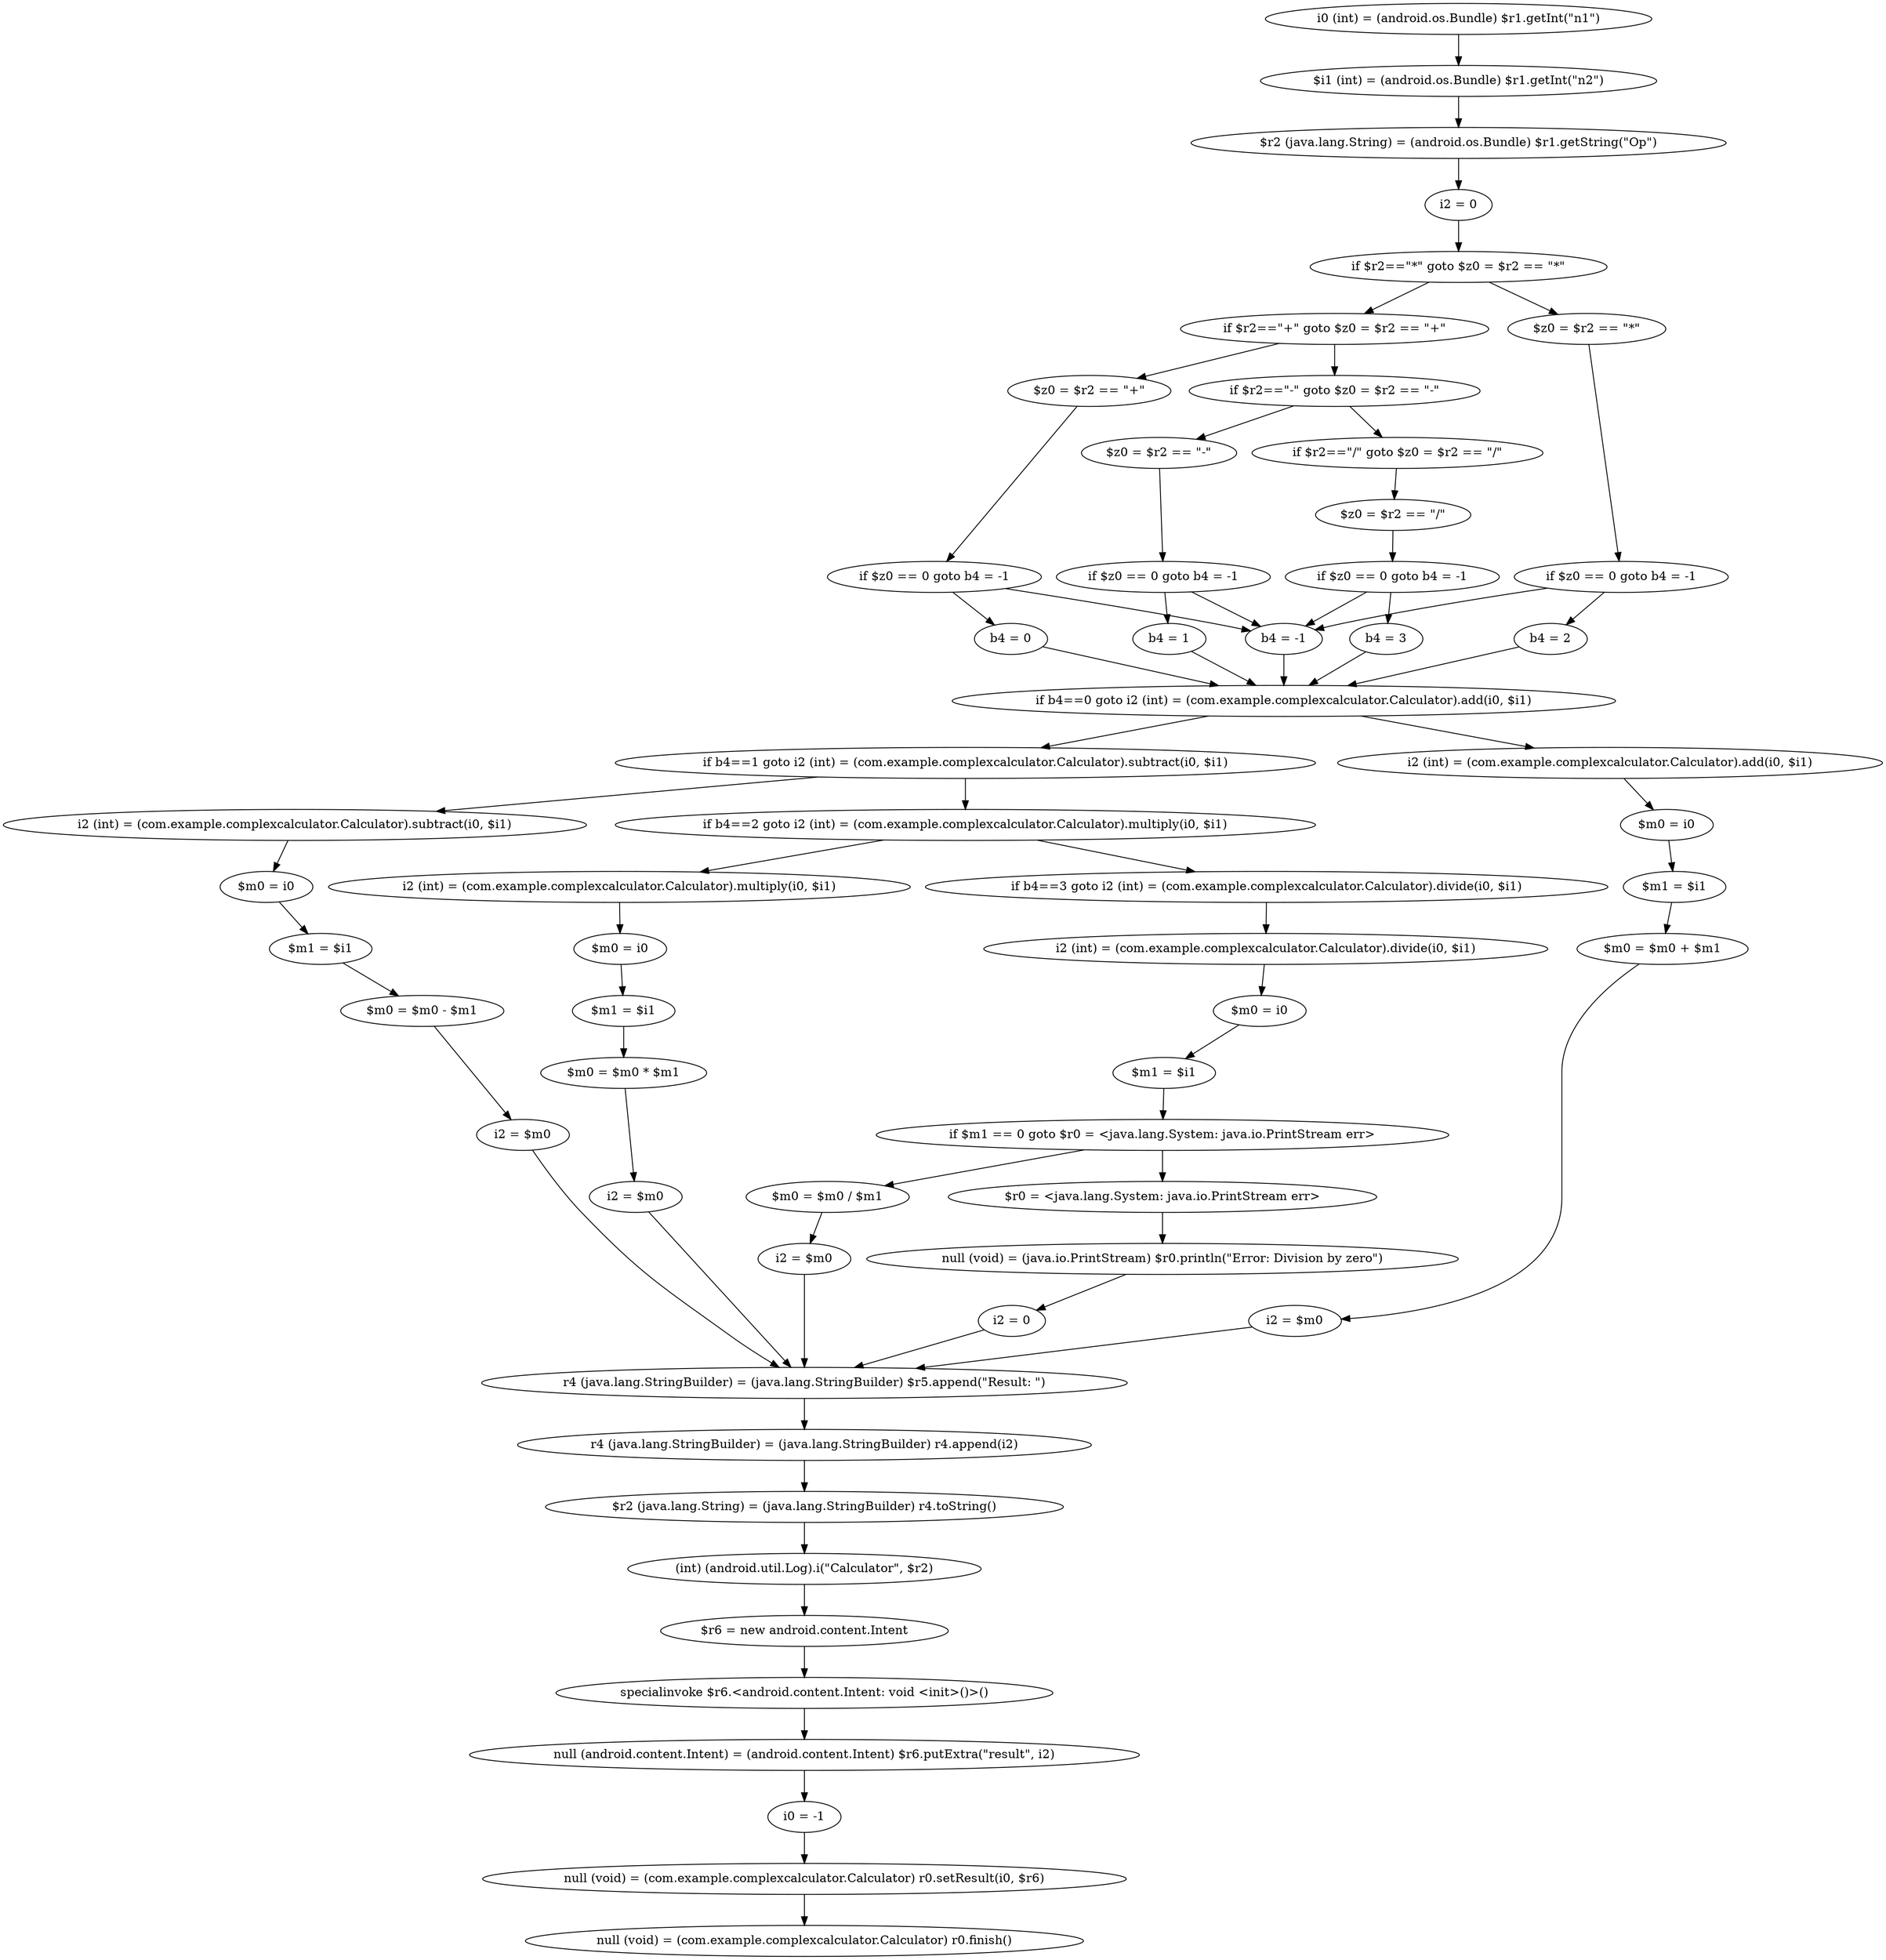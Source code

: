digraph com_example_complexcalculator_Calculator_onCreate {
node172589330 [label="i0 (int) = (android.os.Bundle) $r1.getInt(\"n1\")"];
node692413104 [label="$i1 (int) = (android.os.Bundle) $r1.getInt(\"n2\")"];
node1478108519 [label="$r2 (java.lang.String) = (android.os.Bundle) $r1.getString(\"Op\")"];
node617088523 [label="i2 = 0"];
node1436596908 [label="if $r2==\"*\" goto $z0 = $r2 == \"*\""];
node27220163 [label="$z0 = $r2 == \"*\""];
node2013171629 [label="if $r2==\"+\" goto $z0 = $r2 == \"+\""];
node1693628160 [label="$z0 = $r2 == \"+\""];
node2147185073 [label="if $r2==\"-\" goto $z0 = $r2 == \"-\""];
node1921438292 [label="$z0 = $r2 == \"-\""];
node2013768779 [label="if $r2==\"/\" goto $z0 = $r2 == \"/\""];
node1134068527 [label="$z0 = $r2 == \"/\""];
node1043930361 [label="if $z0 == 0 goto b4 = -1"];
node282062782 [label="b4 = 3"];
node1190301554 [label="if $z0 == 0 goto b4 = -1"];
node887703288 [label="b4 = 1"];
node601904599 [label="if $z0 == 0 goto b4 = -1"];
node1552622180 [label="b4 = 0"];
node800822416 [label="if $z0 == 0 goto b4 = -1"];
node135518551 [label="b4 = 2"];
node1630878532 [label="b4 = -1"];
node679317696 [label="if b4==0 goto i2 (int) = (com.example.complexcalculator.Calculator).add(i0, $i1)"];
node460567946 [label="i2 (int) = (com.example.complexcalculator.Calculator).add(i0, $i1)"];
node359361519 [label="if b4==1 goto i2 (int) = (com.example.complexcalculator.Calculator).subtract(i0, $i1)"];
node84101023 [label="i2 (int) = (com.example.complexcalculator.Calculator).subtract(i0, $i1)"];
node548756354 [label="if b4==2 goto i2 (int) = (com.example.complexcalculator.Calculator).multiply(i0, $i1)"];
node179703511 [label="i2 (int) = (com.example.complexcalculator.Calculator).multiply(i0, $i1)"];
node1411861592 [label="if b4==3 goto i2 (int) = (com.example.complexcalculator.Calculator).divide(i0, $i1)"];
node21943518 [label="i2 (int) = (com.example.complexcalculator.Calculator).divide(i0, $i1)"];
node1125031133 [label="$m0 = i0"];
node489821805 [label="$m1 = $i1"];
node153873351 [label="if $m1 == 0 goto $r0 = <java.lang.System: java.io.PrintStream err>"];
node1412172266 [label="$m0 = $m0 / $m1"];
node689328718 [label="i2 = $m0"];
node1691317186 [label="$r0 = <java.lang.System: java.io.PrintStream err>"];
node2008029233 [label="null (void) = (java.io.PrintStream) $r0.println(\"Error: Division by zero\")"];
node1944166303 [label="i2 = 0"];
node245841100 [label="$m0 = i0"];
node697726572 [label="$m1 = $i1"];
node336238270 [label="$m0 = $m0 * $m1"];
node246789957 [label="i2 = $m0"];
node1350195318 [label="$m0 = i0"];
node930463840 [label="$m1 = $i1"];
node1119312639 [label="$m0 = $m0 - $m1"];
node1540944905 [label="i2 = $m0"];
node1939026895 [label="$m0 = i0"];
node1592966286 [label="$m1 = $i1"];
node1085918241 [label="$m0 = $m0 + $m1"];
node199495284 [label="i2 = $m0"];
node624804523 [label="r4 (java.lang.StringBuilder) = (java.lang.StringBuilder) $r5.append(\"Result: \")"];
node1033340686 [label="r4 (java.lang.StringBuilder) = (java.lang.StringBuilder) r4.append(i2)"];
node1670868812 [label="$r2 (java.lang.String) = (java.lang.StringBuilder) r4.toString()"];
node2021579662 [label="(int) (android.util.Log).i(\"Calculator\", $r2)"];
node1992766242 [label="$r6 = new android.content.Intent"];
node787668921 [label="specialinvoke $r6.<android.content.Intent: void <init>()>()"];
node1561403276 [label="null (android.content.Intent) = (android.content.Intent) $r6.putExtra(\"result\", i2)"];
node1696200372 [label="i0 = -1"];
node302020911 [label="null (void) = (com.example.complexcalculator.Calculator) r0.setResult(i0, $r6)"];
node708277185 [label="null (void) = (com.example.complexcalculator.Calculator) r0.finish()"];
node617088523 -> node1436596908;
node1436596908 -> node27220163;
node1436596908 -> node2013171629;
node2013171629 -> node1693628160;
node2013171629 -> node2147185073;
node2147185073 -> node1921438292;
node2147185073 -> node2013768779;
node2013768779 -> node1134068527;
node282062782 -> node679317696;
node887703288 -> node679317696;
node1552622180 -> node679317696;
node135518551 -> node679317696;
node1630878532 -> node679317696;
node679317696 -> node460567946;
node679317696 -> node359361519;
node359361519 -> node84101023;
node359361519 -> node548756354;
node548756354 -> node179703511;
node548756354 -> node1411861592;
node1411861592 -> node21943518;
node172589330 -> node692413104;
node692413104 -> node1478108519;
node1478108519 -> node617088523;
node1134068527 -> node1043930361;
node1043930361 -> node282062782;
node1921438292 -> node1190301554;
node1190301554 -> node887703288;
node1693628160 -> node601904599;
node601904599 -> node1552622180;
node27220163 -> node800822416;
node800822416 -> node135518551;
node21943518 -> node1125031133;
node1125031133 -> node489821805;
node489821805 -> node153873351;
node153873351 -> node1412172266;
node1412172266 -> node689328718;
node153873351 -> node1691317186;
node1691317186 -> node2008029233;
node2008029233 -> node1944166303;
node179703511 -> node245841100;
node245841100 -> node697726572;
node697726572 -> node336238270;
node336238270 -> node246789957;
node84101023 -> node1350195318;
node1350195318 -> node930463840;
node930463840 -> node1119312639;
node1119312639 -> node1540944905;
node460567946 -> node1939026895;
node1939026895 -> node1592966286;
node1592966286 -> node1085918241;
node1085918241 -> node199495284;
node689328718 -> node624804523;
node1944166303 -> node624804523;
node246789957 -> node624804523;
node1540944905 -> node624804523;
node199495284 -> node624804523;
node624804523 -> node1033340686;
node1033340686 -> node1670868812;
node1670868812 -> node2021579662;
node2021579662 -> node1992766242;
node1992766242 -> node787668921;
node787668921 -> node1561403276;
node1561403276 -> node1696200372;
node1696200372 -> node302020911;
node302020911 -> node708277185;
node800822416 -> node1630878532;
node601904599 -> node1630878532;
node1190301554 -> node1630878532;
node1043930361 -> node1630878532;
}
